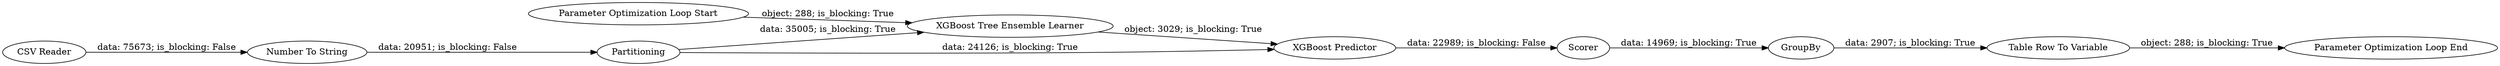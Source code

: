 digraph {
	"5295755730223454089_8" [label=Scorer]
	"5295755730223454089_9" [label=GroupBy]
	"5295755730223454089_5" [label="Parameter Optimization Loop End"]
	"5295755730223454089_7" [label="XGBoost Predictor"]
	"5295755730223454089_6" [label=Partitioning]
	"5295755730223454089_3" [label="XGBoost Tree Ensemble Learner"]
	"5295755730223454089_4" [label="Parameter Optimization Loop Start"]
	"5295755730223454089_1" [label="CSV Reader"]
	"5295755730223454089_2" [label="Number To String"]
	"5295755730223454089_10" [label="Table Row To Variable"]
	"5295755730223454089_6" -> "5295755730223454089_3" [label="data: 35005; is_blocking: True"]
	"5295755730223454089_9" -> "5295755730223454089_10" [label="data: 2907; is_blocking: True"]
	"5295755730223454089_10" -> "5295755730223454089_5" [label="object: 288; is_blocking: True"]
	"5295755730223454089_1" -> "5295755730223454089_2" [label="data: 75673; is_blocking: False"]
	"5295755730223454089_7" -> "5295755730223454089_8" [label="data: 22989; is_blocking: False"]
	"5295755730223454089_8" -> "5295755730223454089_9" [label="data: 14969; is_blocking: True"]
	"5295755730223454089_4" -> "5295755730223454089_3" [label="object: 288; is_blocking: True"]
	"5295755730223454089_2" -> "5295755730223454089_6" [label="data: 20951; is_blocking: False"]
	"5295755730223454089_6" -> "5295755730223454089_7" [label="data: 24126; is_blocking: True"]
	"5295755730223454089_3" -> "5295755730223454089_7" [label="object: 3029; is_blocking: True"]
	rankdir=LR
}
